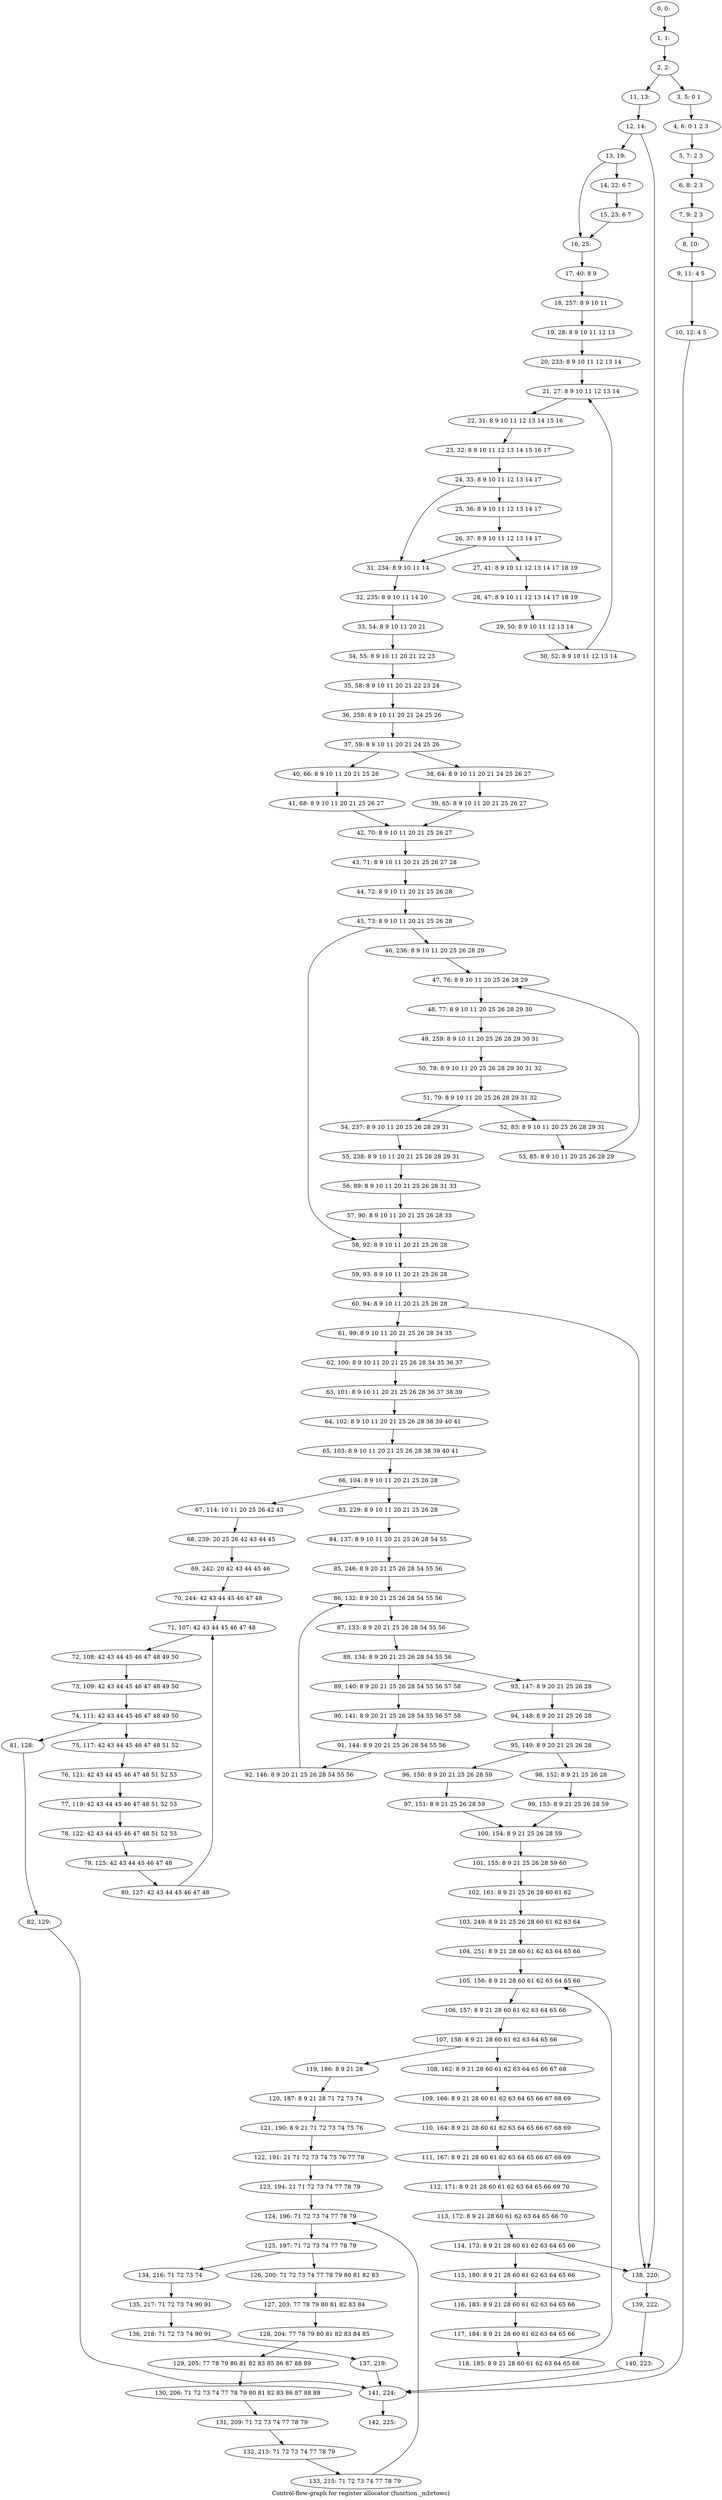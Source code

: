 digraph G {
graph [label="Control-flow-graph for register allocator (function _mbrtowc)"]
0[label="0, 0: "];
1[label="1, 1: "];
2[label="2, 2: "];
3[label="3, 5: 0 1 "];
4[label="4, 6: 0 1 2 3 "];
5[label="5, 7: 2 3 "];
6[label="6, 8: 2 3 "];
7[label="7, 9: 2 3 "];
8[label="8, 10: "];
9[label="9, 11: 4 5 "];
10[label="10, 12: 4 5 "];
11[label="11, 13: "];
12[label="12, 14: "];
13[label="13, 19: "];
14[label="14, 22: 6 7 "];
15[label="15, 23: 6 7 "];
16[label="16, 25: "];
17[label="17, 40: 8 9 "];
18[label="18, 257: 8 9 10 11 "];
19[label="19, 28: 8 9 10 11 12 13 "];
20[label="20, 233: 8 9 10 11 12 13 14 "];
21[label="21, 27: 8 9 10 11 12 13 14 "];
22[label="22, 31: 8 9 10 11 12 13 14 15 16 "];
23[label="23, 32: 8 9 10 11 12 13 14 15 16 17 "];
24[label="24, 33: 8 9 10 11 12 13 14 17 "];
25[label="25, 36: 8 9 10 11 12 13 14 17 "];
26[label="26, 37: 8 9 10 11 12 13 14 17 "];
27[label="27, 41: 8 9 10 11 12 13 14 17 18 19 "];
28[label="28, 47: 8 9 10 11 12 13 14 17 18 19 "];
29[label="29, 50: 8 9 10 11 12 13 14 "];
30[label="30, 52: 8 9 10 11 12 13 14 "];
31[label="31, 234: 8 9 10 11 14 "];
32[label="32, 235: 8 9 10 11 14 20 "];
33[label="33, 54: 8 9 10 11 20 21 "];
34[label="34, 55: 8 9 10 11 20 21 22 23 "];
35[label="35, 58: 8 9 10 11 20 21 22 23 24 "];
36[label="36, 258: 8 9 10 11 20 21 24 25 26 "];
37[label="37, 59: 8 9 10 11 20 21 24 25 26 "];
38[label="38, 64: 8 9 10 11 20 21 24 25 26 27 "];
39[label="39, 65: 8 9 10 11 20 21 25 26 27 "];
40[label="40, 66: 8 9 10 11 20 21 25 26 "];
41[label="41, 68: 8 9 10 11 20 21 25 26 27 "];
42[label="42, 70: 8 9 10 11 20 21 25 26 27 "];
43[label="43, 71: 8 9 10 11 20 21 25 26 27 28 "];
44[label="44, 72: 8 9 10 11 20 21 25 26 28 "];
45[label="45, 73: 8 9 10 11 20 21 25 26 28 "];
46[label="46, 236: 8 9 10 11 20 25 26 28 29 "];
47[label="47, 76: 8 9 10 11 20 25 26 28 29 "];
48[label="48, 77: 8 9 10 11 20 25 26 28 29 30 "];
49[label="49, 259: 8 9 10 11 20 25 26 28 29 30 31 "];
50[label="50, 78: 8 9 10 11 20 25 26 28 29 30 31 32 "];
51[label="51, 79: 8 9 10 11 20 25 26 28 29 31 32 "];
52[label="52, 83: 8 9 10 11 20 25 26 28 29 31 "];
53[label="53, 85: 8 9 10 11 20 25 26 28 29 "];
54[label="54, 237: 8 9 10 11 20 25 26 28 29 31 "];
55[label="55, 238: 8 9 10 11 20 21 25 26 28 29 31 "];
56[label="56, 89: 8 9 10 11 20 21 25 26 28 31 33 "];
57[label="57, 90: 8 9 10 11 20 21 25 26 28 33 "];
58[label="58, 92: 8 9 10 11 20 21 25 26 28 "];
59[label="59, 93: 8 9 10 11 20 21 25 26 28 "];
60[label="60, 94: 8 9 10 11 20 21 25 26 28 "];
61[label="61, 99: 8 9 10 11 20 21 25 26 28 34 35 "];
62[label="62, 100: 8 9 10 11 20 21 25 26 28 34 35 36 37 "];
63[label="63, 101: 8 9 10 11 20 21 25 26 28 36 37 38 39 "];
64[label="64, 102: 8 9 10 11 20 21 25 26 28 38 39 40 41 "];
65[label="65, 103: 8 9 10 11 20 21 25 26 28 38 39 40 41 "];
66[label="66, 104: 8 9 10 11 20 21 25 26 28 "];
67[label="67, 114: 10 11 20 25 26 42 43 "];
68[label="68, 239: 20 25 26 42 43 44 45 "];
69[label="69, 242: 20 42 43 44 45 46 "];
70[label="70, 244: 42 43 44 45 46 47 48 "];
71[label="71, 107: 42 43 44 45 46 47 48 "];
72[label="72, 108: 42 43 44 45 46 47 48 49 50 "];
73[label="73, 109: 42 43 44 45 46 47 48 49 50 "];
74[label="74, 111: 42 43 44 45 46 47 48 49 50 "];
75[label="75, 117: 42 43 44 45 46 47 48 51 52 "];
76[label="76, 121: 42 43 44 45 46 47 48 51 52 53 "];
77[label="77, 119: 42 43 44 45 46 47 48 51 52 53 "];
78[label="78, 122: 42 43 44 45 46 47 48 51 52 53 "];
79[label="79, 125: 42 43 44 45 46 47 48 "];
80[label="80, 127: 42 43 44 45 46 47 48 "];
81[label="81, 128: "];
82[label="82, 129: "];
83[label="83, 229: 8 9 10 11 20 21 25 26 28 "];
84[label="84, 137: 8 9 10 11 20 21 25 26 28 54 55 "];
85[label="85, 246: 8 9 20 21 25 26 28 54 55 56 "];
86[label="86, 132: 8 9 20 21 25 26 28 54 55 56 "];
87[label="87, 133: 8 9 20 21 25 26 28 54 55 56 "];
88[label="88, 134: 8 9 20 21 25 26 28 54 55 56 "];
89[label="89, 140: 8 9 20 21 25 26 28 54 55 56 57 58 "];
90[label="90, 141: 8 9 20 21 25 26 28 54 55 56 57 58 "];
91[label="91, 144: 8 9 20 21 25 26 28 54 55 56 "];
92[label="92, 146: 8 9 20 21 25 26 28 54 55 56 "];
93[label="93, 147: 8 9 20 21 25 26 28 "];
94[label="94, 148: 8 9 20 21 25 26 28 "];
95[label="95, 149: 8 9 20 21 25 26 28 "];
96[label="96, 150: 8 9 20 21 25 26 28 59 "];
97[label="97, 151: 8 9 21 25 26 28 59 "];
98[label="98, 152: 8 9 21 25 26 28 "];
99[label="99, 153: 8 9 21 25 26 28 59 "];
100[label="100, 154: 8 9 21 25 26 28 59 "];
101[label="101, 155: 8 9 21 25 26 28 59 60 "];
102[label="102, 161: 8 9 21 25 26 28 60 61 62 "];
103[label="103, 249: 8 9 21 25 26 28 60 61 62 63 64 "];
104[label="104, 251: 8 9 21 28 60 61 62 63 64 65 66 "];
105[label="105, 156: 8 9 21 28 60 61 62 63 64 65 66 "];
106[label="106, 157: 8 9 21 28 60 61 62 63 64 65 66 "];
107[label="107, 158: 8 9 21 28 60 61 62 63 64 65 66 "];
108[label="108, 162: 8 9 21 28 60 61 62 63 64 65 66 67 68 "];
109[label="109, 166: 8 9 21 28 60 61 62 63 64 65 66 67 68 69 "];
110[label="110, 164: 8 9 21 28 60 61 62 63 64 65 66 67 68 69 "];
111[label="111, 167: 8 9 21 28 60 61 62 63 64 65 66 67 68 69 "];
112[label="112, 171: 8 9 21 28 60 61 62 63 64 65 66 69 70 "];
113[label="113, 172: 8 9 21 28 60 61 62 63 64 65 66 70 "];
114[label="114, 173: 8 9 21 28 60 61 62 63 64 65 66 "];
115[label="115, 180: 8 9 21 28 60 61 62 63 64 65 66 "];
116[label="116, 183: 8 9 21 28 60 61 62 63 64 65 66 "];
117[label="117, 184: 8 9 21 28 60 61 62 63 64 65 66 "];
118[label="118, 185: 8 9 21 28 60 61 62 63 64 65 66 "];
119[label="119, 186: 8 9 21 28 "];
120[label="120, 187: 8 9 21 28 71 72 73 74 "];
121[label="121, 190: 8 9 21 71 72 73 74 75 76 "];
122[label="122, 191: 21 71 72 73 74 75 76 77 78 "];
123[label="123, 194: 21 71 72 73 74 77 78 79 "];
124[label="124, 196: 71 72 73 74 77 78 79 "];
125[label="125, 197: 71 72 73 74 77 78 79 "];
126[label="126, 200: 71 72 73 74 77 78 79 80 81 82 83 "];
127[label="127, 203: 77 78 79 80 81 82 83 84 "];
128[label="128, 204: 77 78 79 80 81 82 83 84 85 "];
129[label="129, 205: 77 78 79 80 81 82 83 85 86 87 88 89 "];
130[label="130, 206: 71 72 73 74 77 78 79 80 81 82 83 86 87 88 89 "];
131[label="131, 209: 71 72 73 74 77 78 79 "];
132[label="132, 213: 71 72 73 74 77 78 79 "];
133[label="133, 215: 71 72 73 74 77 78 79 "];
134[label="134, 216: 71 72 73 74 "];
135[label="135, 217: 71 72 73 74 90 91 "];
136[label="136, 218: 71 72 73 74 90 91 "];
137[label="137, 219: "];
138[label="138, 220: "];
139[label="139, 222: "];
140[label="140, 223: "];
141[label="141, 224: "];
142[label="142, 225: "];
0->1 ;
1->2 ;
2->3 ;
2->11 ;
3->4 ;
4->5 ;
5->6 ;
6->7 ;
7->8 ;
8->9 ;
9->10 ;
10->141 ;
11->12 ;
12->13 ;
12->138 ;
13->14 ;
13->16 ;
14->15 ;
15->16 ;
16->17 ;
17->18 ;
18->19 ;
19->20 ;
20->21 ;
21->22 ;
22->23 ;
23->24 ;
24->25 ;
24->31 ;
25->26 ;
26->27 ;
26->31 ;
27->28 ;
28->29 ;
29->30 ;
30->21 ;
31->32 ;
32->33 ;
33->34 ;
34->35 ;
35->36 ;
36->37 ;
37->38 ;
37->40 ;
38->39 ;
39->42 ;
40->41 ;
41->42 ;
42->43 ;
43->44 ;
44->45 ;
45->46 ;
45->58 ;
46->47 ;
47->48 ;
48->49 ;
49->50 ;
50->51 ;
51->52 ;
51->54 ;
52->53 ;
53->47 ;
54->55 ;
55->56 ;
56->57 ;
57->58 ;
58->59 ;
59->60 ;
60->61 ;
60->138 ;
61->62 ;
62->63 ;
63->64 ;
64->65 ;
65->66 ;
66->67 ;
66->83 ;
67->68 ;
68->69 ;
69->70 ;
70->71 ;
71->72 ;
72->73 ;
73->74 ;
74->75 ;
74->81 ;
75->76 ;
76->77 ;
77->78 ;
78->79 ;
79->80 ;
80->71 ;
81->82 ;
82->141 ;
83->84 ;
84->85 ;
85->86 ;
86->87 ;
87->88 ;
88->89 ;
88->93 ;
89->90 ;
90->91 ;
91->92 ;
92->86 ;
93->94 ;
94->95 ;
95->96 ;
95->98 ;
96->97 ;
97->100 ;
98->99 ;
99->100 ;
100->101 ;
101->102 ;
102->103 ;
103->104 ;
104->105 ;
105->106 ;
106->107 ;
107->108 ;
107->119 ;
108->109 ;
109->110 ;
110->111 ;
111->112 ;
112->113 ;
113->114 ;
114->115 ;
114->138 ;
115->116 ;
116->117 ;
117->118 ;
118->105 ;
119->120 ;
120->121 ;
121->122 ;
122->123 ;
123->124 ;
124->125 ;
125->126 ;
125->134 ;
126->127 ;
127->128 ;
128->129 ;
129->130 ;
130->131 ;
131->132 ;
132->133 ;
133->124 ;
134->135 ;
135->136 ;
136->137 ;
137->141 ;
138->139 ;
139->140 ;
140->141 ;
141->142 ;
}
